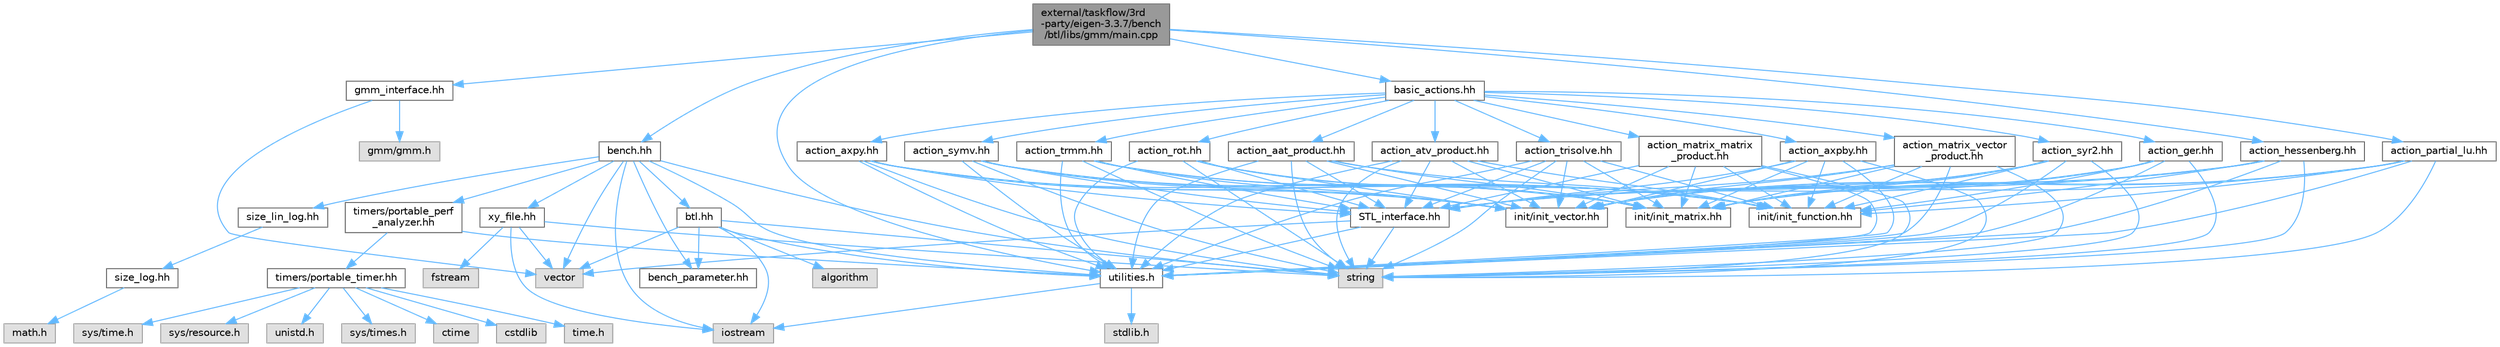 digraph "external/taskflow/3rd-party/eigen-3.3.7/bench/btl/libs/gmm/main.cpp"
{
 // LATEX_PDF_SIZE
  bgcolor="transparent";
  edge [fontname=Helvetica,fontsize=10,labelfontname=Helvetica,labelfontsize=10];
  node [fontname=Helvetica,fontsize=10,shape=box,height=0.2,width=0.4];
  Node1 [id="Node000001",label="external/taskflow/3rd\l-party/eigen-3.3.7/bench\l/btl/libs/gmm/main.cpp",height=0.2,width=0.4,color="gray40", fillcolor="grey60", style="filled", fontcolor="black",tooltip=" "];
  Node1 -> Node2 [id="edge1_Node000001_Node000002",color="steelblue1",style="solid",tooltip=" "];
  Node2 [id="Node000002",label="utilities.h",height=0.2,width=0.4,color="grey40", fillcolor="white", style="filled",URL="$utilities_8h.html",tooltip=" "];
  Node2 -> Node3 [id="edge2_Node000002_Node000003",color="steelblue1",style="solid",tooltip=" "];
  Node3 [id="Node000003",label="stdlib.h",height=0.2,width=0.4,color="grey60", fillcolor="#E0E0E0", style="filled",tooltip=" "];
  Node2 -> Node4 [id="edge3_Node000002_Node000004",color="steelblue1",style="solid",tooltip=" "];
  Node4 [id="Node000004",label="iostream",height=0.2,width=0.4,color="grey60", fillcolor="#E0E0E0", style="filled",tooltip=" "];
  Node1 -> Node5 [id="edge4_Node000001_Node000005",color="steelblue1",style="solid",tooltip=" "];
  Node5 [id="Node000005",label="gmm_interface.hh",height=0.2,width=0.4,color="grey40", fillcolor="white", style="filled",URL="$gmm__interface_8hh.html",tooltip=" "];
  Node5 -> Node6 [id="edge5_Node000005_Node000006",color="steelblue1",style="solid",tooltip=" "];
  Node6 [id="Node000006",label="gmm/gmm.h",height=0.2,width=0.4,color="grey60", fillcolor="#E0E0E0", style="filled",tooltip=" "];
  Node5 -> Node7 [id="edge6_Node000005_Node000007",color="steelblue1",style="solid",tooltip=" "];
  Node7 [id="Node000007",label="vector",height=0.2,width=0.4,color="grey60", fillcolor="#E0E0E0", style="filled",tooltip=" "];
  Node1 -> Node8 [id="edge7_Node000001_Node000008",color="steelblue1",style="solid",tooltip=" "];
  Node8 [id="Node000008",label="bench.hh",height=0.2,width=0.4,color="grey40", fillcolor="white", style="filled",URL="$bench_8hh.html",tooltip=" "];
  Node8 -> Node9 [id="edge8_Node000008_Node000009",color="steelblue1",style="solid",tooltip=" "];
  Node9 [id="Node000009",label="btl.hh",height=0.2,width=0.4,color="grey40", fillcolor="white", style="filled",URL="$btl_8hh.html",tooltip=" "];
  Node9 -> Node10 [id="edge9_Node000009_Node000010",color="steelblue1",style="solid",tooltip=" "];
  Node10 [id="Node000010",label="bench_parameter.hh",height=0.2,width=0.4,color="grey40", fillcolor="white", style="filled",URL="$bench__parameter_8hh.html",tooltip=" "];
  Node9 -> Node4 [id="edge10_Node000009_Node000004",color="steelblue1",style="solid",tooltip=" "];
  Node9 -> Node11 [id="edge11_Node000009_Node000011",color="steelblue1",style="solid",tooltip=" "];
  Node11 [id="Node000011",label="algorithm",height=0.2,width=0.4,color="grey60", fillcolor="#E0E0E0", style="filled",tooltip=" "];
  Node9 -> Node7 [id="edge12_Node000009_Node000007",color="steelblue1",style="solid",tooltip=" "];
  Node9 -> Node12 [id="edge13_Node000009_Node000012",color="steelblue1",style="solid",tooltip=" "];
  Node12 [id="Node000012",label="string",height=0.2,width=0.4,color="grey60", fillcolor="#E0E0E0", style="filled",tooltip=" "];
  Node9 -> Node2 [id="edge14_Node000009_Node000002",color="steelblue1",style="solid",tooltip=" "];
  Node8 -> Node10 [id="edge15_Node000008_Node000010",color="steelblue1",style="solid",tooltip=" "];
  Node8 -> Node4 [id="edge16_Node000008_Node000004",color="steelblue1",style="solid",tooltip=" "];
  Node8 -> Node2 [id="edge17_Node000008_Node000002",color="steelblue1",style="solid",tooltip=" "];
  Node8 -> Node13 [id="edge18_Node000008_Node000013",color="steelblue1",style="solid",tooltip=" "];
  Node13 [id="Node000013",label="size_lin_log.hh",height=0.2,width=0.4,color="grey40", fillcolor="white", style="filled",URL="$size__lin__log_8hh.html",tooltip=" "];
  Node13 -> Node14 [id="edge19_Node000013_Node000014",color="steelblue1",style="solid",tooltip=" "];
  Node14 [id="Node000014",label="size_log.hh",height=0.2,width=0.4,color="grey40", fillcolor="white", style="filled",URL="$size__log_8hh.html",tooltip=" "];
  Node14 -> Node15 [id="edge20_Node000014_Node000015",color="steelblue1",style="solid",tooltip=" "];
  Node15 [id="Node000015",label="math.h",height=0.2,width=0.4,color="grey60", fillcolor="#E0E0E0", style="filled",tooltip=" "];
  Node8 -> Node16 [id="edge21_Node000008_Node000016",color="steelblue1",style="solid",tooltip=" "];
  Node16 [id="Node000016",label="xy_file.hh",height=0.2,width=0.4,color="grey40", fillcolor="white", style="filled",URL="$xy__file_8hh.html",tooltip=" "];
  Node16 -> Node17 [id="edge22_Node000016_Node000017",color="steelblue1",style="solid",tooltip=" "];
  Node17 [id="Node000017",label="fstream",height=0.2,width=0.4,color="grey60", fillcolor="#E0E0E0", style="filled",tooltip=" "];
  Node16 -> Node4 [id="edge23_Node000016_Node000004",color="steelblue1",style="solid",tooltip=" "];
  Node16 -> Node12 [id="edge24_Node000016_Node000012",color="steelblue1",style="solid",tooltip=" "];
  Node16 -> Node7 [id="edge25_Node000016_Node000007",color="steelblue1",style="solid",tooltip=" "];
  Node8 -> Node7 [id="edge26_Node000008_Node000007",color="steelblue1",style="solid",tooltip=" "];
  Node8 -> Node12 [id="edge27_Node000008_Node000012",color="steelblue1",style="solid",tooltip=" "];
  Node8 -> Node18 [id="edge28_Node000008_Node000018",color="steelblue1",style="solid",tooltip=" "];
  Node18 [id="Node000018",label="timers/portable_perf\l_analyzer.hh",height=0.2,width=0.4,color="grey40", fillcolor="white", style="filled",URL="$portable__perf__analyzer_8hh.html",tooltip=" "];
  Node18 -> Node2 [id="edge29_Node000018_Node000002",color="steelblue1",style="solid",tooltip=" "];
  Node18 -> Node19 [id="edge30_Node000018_Node000019",color="steelblue1",style="solid",tooltip=" "];
  Node19 [id="Node000019",label="timers/portable_timer.hh",height=0.2,width=0.4,color="grey40", fillcolor="white", style="filled",URL="$portable__timer_8hh.html",tooltip=" "];
  Node19 -> Node20 [id="edge31_Node000019_Node000020",color="steelblue1",style="solid",tooltip=" "];
  Node20 [id="Node000020",label="ctime",height=0.2,width=0.4,color="grey60", fillcolor="#E0E0E0", style="filled",tooltip=" "];
  Node19 -> Node21 [id="edge32_Node000019_Node000021",color="steelblue1",style="solid",tooltip=" "];
  Node21 [id="Node000021",label="cstdlib",height=0.2,width=0.4,color="grey60", fillcolor="#E0E0E0", style="filled",tooltip=" "];
  Node19 -> Node22 [id="edge33_Node000019_Node000022",color="steelblue1",style="solid",tooltip=" "];
  Node22 [id="Node000022",label="time.h",height=0.2,width=0.4,color="grey60", fillcolor="#E0E0E0", style="filled",tooltip=" "];
  Node19 -> Node23 [id="edge34_Node000019_Node000023",color="steelblue1",style="solid",tooltip=" "];
  Node23 [id="Node000023",label="sys/time.h",height=0.2,width=0.4,color="grey60", fillcolor="#E0E0E0", style="filled",tooltip=" "];
  Node19 -> Node24 [id="edge35_Node000019_Node000024",color="steelblue1",style="solid",tooltip=" "];
  Node24 [id="Node000024",label="sys/resource.h",height=0.2,width=0.4,color="grey60", fillcolor="#E0E0E0", style="filled",tooltip=" "];
  Node19 -> Node25 [id="edge36_Node000019_Node000025",color="steelblue1",style="solid",tooltip=" "];
  Node25 [id="Node000025",label="unistd.h",height=0.2,width=0.4,color="grey60", fillcolor="#E0E0E0", style="filled",tooltip=" "];
  Node19 -> Node26 [id="edge37_Node000019_Node000026",color="steelblue1",style="solid",tooltip=" "];
  Node26 [id="Node000026",label="sys/times.h",height=0.2,width=0.4,color="grey60", fillcolor="#E0E0E0", style="filled",tooltip=" "];
  Node1 -> Node27 [id="edge38_Node000001_Node000027",color="steelblue1",style="solid",tooltip=" "];
  Node27 [id="Node000027",label="basic_actions.hh",height=0.2,width=0.4,color="grey40", fillcolor="white", style="filled",URL="$basic__actions_8hh.html",tooltip=" "];
  Node27 -> Node28 [id="edge39_Node000027_Node000028",color="steelblue1",style="solid",tooltip=" "];
  Node28 [id="Node000028",label="action_axpy.hh",height=0.2,width=0.4,color="grey40", fillcolor="white", style="filled",URL="$action__axpy_8hh.html",tooltip=" "];
  Node28 -> Node2 [id="edge40_Node000028_Node000002",color="steelblue1",style="solid",tooltip=" "];
  Node28 -> Node29 [id="edge41_Node000028_Node000029",color="steelblue1",style="solid",tooltip=" "];
  Node29 [id="Node000029",label="STL_interface.hh",height=0.2,width=0.4,color="grey40", fillcolor="white", style="filled",URL="$_s_t_l__interface_8hh.html",tooltip=" "];
  Node29 -> Node12 [id="edge42_Node000029_Node000012",color="steelblue1",style="solid",tooltip=" "];
  Node29 -> Node7 [id="edge43_Node000029_Node000007",color="steelblue1",style="solid",tooltip=" "];
  Node29 -> Node2 [id="edge44_Node000029_Node000002",color="steelblue1",style="solid",tooltip=" "];
  Node28 -> Node12 [id="edge45_Node000028_Node000012",color="steelblue1",style="solid",tooltip=" "];
  Node28 -> Node30 [id="edge46_Node000028_Node000030",color="steelblue1",style="solid",tooltip=" "];
  Node30 [id="Node000030",label="init/init_function.hh",height=0.2,width=0.4,color="grey40", fillcolor="white", style="filled",URL="$init__function_8hh.html",tooltip=" "];
  Node28 -> Node31 [id="edge47_Node000028_Node000031",color="steelblue1",style="solid",tooltip=" "];
  Node31 [id="Node000031",label="init/init_vector.hh",height=0.2,width=0.4,color="grey40", fillcolor="white", style="filled",URL="$init__vector_8hh.html",tooltip=" "];
  Node28 -> Node32 [id="edge48_Node000028_Node000032",color="steelblue1",style="solid",tooltip=" "];
  Node32 [id="Node000032",label="init/init_matrix.hh",height=0.2,width=0.4,color="grey40", fillcolor="white", style="filled",URL="$init__matrix_8hh.html",tooltip=" "];
  Node27 -> Node33 [id="edge49_Node000027_Node000033",color="steelblue1",style="solid",tooltip=" "];
  Node33 [id="Node000033",label="action_axpby.hh",height=0.2,width=0.4,color="grey40", fillcolor="white", style="filled",URL="$action__axpby_8hh.html",tooltip=" "];
  Node33 -> Node2 [id="edge50_Node000033_Node000002",color="steelblue1",style="solid",tooltip=" "];
  Node33 -> Node29 [id="edge51_Node000033_Node000029",color="steelblue1",style="solid",tooltip=" "];
  Node33 -> Node12 [id="edge52_Node000033_Node000012",color="steelblue1",style="solid",tooltip=" "];
  Node33 -> Node30 [id="edge53_Node000033_Node000030",color="steelblue1",style="solid",tooltip=" "];
  Node33 -> Node31 [id="edge54_Node000033_Node000031",color="steelblue1",style="solid",tooltip=" "];
  Node33 -> Node32 [id="edge55_Node000033_Node000032",color="steelblue1",style="solid",tooltip=" "];
  Node27 -> Node34 [id="edge56_Node000027_Node000034",color="steelblue1",style="solid",tooltip=" "];
  Node34 [id="Node000034",label="action_matrix_vector\l_product.hh",height=0.2,width=0.4,color="grey40", fillcolor="white", style="filled",URL="$action__matrix__vector__product_8hh.html",tooltip=" "];
  Node34 -> Node2 [id="edge57_Node000034_Node000002",color="steelblue1",style="solid",tooltip=" "];
  Node34 -> Node29 [id="edge58_Node000034_Node000029",color="steelblue1",style="solid",tooltip=" "];
  Node34 -> Node12 [id="edge59_Node000034_Node000012",color="steelblue1",style="solid",tooltip=" "];
  Node34 -> Node30 [id="edge60_Node000034_Node000030",color="steelblue1",style="solid",tooltip=" "];
  Node34 -> Node31 [id="edge61_Node000034_Node000031",color="steelblue1",style="solid",tooltip=" "];
  Node34 -> Node32 [id="edge62_Node000034_Node000032",color="steelblue1",style="solid",tooltip=" "];
  Node27 -> Node35 [id="edge63_Node000027_Node000035",color="steelblue1",style="solid",tooltip=" "];
  Node35 [id="Node000035",label="action_atv_product.hh",height=0.2,width=0.4,color="grey40", fillcolor="white", style="filled",URL="$action__atv__product_8hh.html",tooltip=" "];
  Node35 -> Node2 [id="edge64_Node000035_Node000002",color="steelblue1",style="solid",tooltip=" "];
  Node35 -> Node29 [id="edge65_Node000035_Node000029",color="steelblue1",style="solid",tooltip=" "];
  Node35 -> Node12 [id="edge66_Node000035_Node000012",color="steelblue1",style="solid",tooltip=" "];
  Node35 -> Node30 [id="edge67_Node000035_Node000030",color="steelblue1",style="solid",tooltip=" "];
  Node35 -> Node31 [id="edge68_Node000035_Node000031",color="steelblue1",style="solid",tooltip=" "];
  Node35 -> Node32 [id="edge69_Node000035_Node000032",color="steelblue1",style="solid",tooltip=" "];
  Node27 -> Node36 [id="edge70_Node000027_Node000036",color="steelblue1",style="solid",tooltip=" "];
  Node36 [id="Node000036",label="action_matrix_matrix\l_product.hh",height=0.2,width=0.4,color="grey40", fillcolor="white", style="filled",URL="$action__matrix__matrix__product_8hh.html",tooltip=" "];
  Node36 -> Node2 [id="edge71_Node000036_Node000002",color="steelblue1",style="solid",tooltip=" "];
  Node36 -> Node29 [id="edge72_Node000036_Node000029",color="steelblue1",style="solid",tooltip=" "];
  Node36 -> Node12 [id="edge73_Node000036_Node000012",color="steelblue1",style="solid",tooltip=" "];
  Node36 -> Node30 [id="edge74_Node000036_Node000030",color="steelblue1",style="solid",tooltip=" "];
  Node36 -> Node31 [id="edge75_Node000036_Node000031",color="steelblue1",style="solid",tooltip=" "];
  Node36 -> Node32 [id="edge76_Node000036_Node000032",color="steelblue1",style="solid",tooltip=" "];
  Node27 -> Node37 [id="edge77_Node000027_Node000037",color="steelblue1",style="solid",tooltip=" "];
  Node37 [id="Node000037",label="action_aat_product.hh",height=0.2,width=0.4,color="grey40", fillcolor="white", style="filled",URL="$action__aat__product_8hh.html",tooltip=" "];
  Node37 -> Node2 [id="edge78_Node000037_Node000002",color="steelblue1",style="solid",tooltip=" "];
  Node37 -> Node29 [id="edge79_Node000037_Node000029",color="steelblue1",style="solid",tooltip=" "];
  Node37 -> Node12 [id="edge80_Node000037_Node000012",color="steelblue1",style="solid",tooltip=" "];
  Node37 -> Node30 [id="edge81_Node000037_Node000030",color="steelblue1",style="solid",tooltip=" "];
  Node37 -> Node31 [id="edge82_Node000037_Node000031",color="steelblue1",style="solid",tooltip=" "];
  Node37 -> Node32 [id="edge83_Node000037_Node000032",color="steelblue1",style="solid",tooltip=" "];
  Node27 -> Node38 [id="edge84_Node000027_Node000038",color="steelblue1",style="solid",tooltip=" "];
  Node38 [id="Node000038",label="action_trisolve.hh",height=0.2,width=0.4,color="grey40", fillcolor="white", style="filled",URL="$action__trisolve_8hh.html",tooltip=" "];
  Node38 -> Node2 [id="edge85_Node000038_Node000002",color="steelblue1",style="solid",tooltip=" "];
  Node38 -> Node29 [id="edge86_Node000038_Node000029",color="steelblue1",style="solid",tooltip=" "];
  Node38 -> Node12 [id="edge87_Node000038_Node000012",color="steelblue1",style="solid",tooltip=" "];
  Node38 -> Node30 [id="edge88_Node000038_Node000030",color="steelblue1",style="solid",tooltip=" "];
  Node38 -> Node31 [id="edge89_Node000038_Node000031",color="steelblue1",style="solid",tooltip=" "];
  Node38 -> Node32 [id="edge90_Node000038_Node000032",color="steelblue1",style="solid",tooltip=" "];
  Node27 -> Node39 [id="edge91_Node000027_Node000039",color="steelblue1",style="solid",tooltip=" "];
  Node39 [id="Node000039",label="action_trmm.hh",height=0.2,width=0.4,color="grey40", fillcolor="white", style="filled",URL="$action__trmm_8hh.html",tooltip=" "];
  Node39 -> Node2 [id="edge92_Node000039_Node000002",color="steelblue1",style="solid",tooltip=" "];
  Node39 -> Node29 [id="edge93_Node000039_Node000029",color="steelblue1",style="solid",tooltip=" "];
  Node39 -> Node12 [id="edge94_Node000039_Node000012",color="steelblue1",style="solid",tooltip=" "];
  Node39 -> Node30 [id="edge95_Node000039_Node000030",color="steelblue1",style="solid",tooltip=" "];
  Node39 -> Node31 [id="edge96_Node000039_Node000031",color="steelblue1",style="solid",tooltip=" "];
  Node39 -> Node32 [id="edge97_Node000039_Node000032",color="steelblue1",style="solid",tooltip=" "];
  Node27 -> Node40 [id="edge98_Node000027_Node000040",color="steelblue1",style="solid",tooltip=" "];
  Node40 [id="Node000040",label="action_symv.hh",height=0.2,width=0.4,color="grey40", fillcolor="white", style="filled",URL="$action__symv_8hh.html",tooltip=" "];
  Node40 -> Node2 [id="edge99_Node000040_Node000002",color="steelblue1",style="solid",tooltip=" "];
  Node40 -> Node29 [id="edge100_Node000040_Node000029",color="steelblue1",style="solid",tooltip=" "];
  Node40 -> Node12 [id="edge101_Node000040_Node000012",color="steelblue1",style="solid",tooltip=" "];
  Node40 -> Node30 [id="edge102_Node000040_Node000030",color="steelblue1",style="solid",tooltip=" "];
  Node40 -> Node31 [id="edge103_Node000040_Node000031",color="steelblue1",style="solid",tooltip=" "];
  Node40 -> Node32 [id="edge104_Node000040_Node000032",color="steelblue1",style="solid",tooltip=" "];
  Node27 -> Node41 [id="edge105_Node000027_Node000041",color="steelblue1",style="solid",tooltip=" "];
  Node41 [id="Node000041",label="action_syr2.hh",height=0.2,width=0.4,color="grey40", fillcolor="white", style="filled",URL="$action__syr2_8hh.html",tooltip=" "];
  Node41 -> Node2 [id="edge106_Node000041_Node000002",color="steelblue1",style="solid",tooltip=" "];
  Node41 -> Node29 [id="edge107_Node000041_Node000029",color="steelblue1",style="solid",tooltip=" "];
  Node41 -> Node12 [id="edge108_Node000041_Node000012",color="steelblue1",style="solid",tooltip=" "];
  Node41 -> Node30 [id="edge109_Node000041_Node000030",color="steelblue1",style="solid",tooltip=" "];
  Node41 -> Node31 [id="edge110_Node000041_Node000031",color="steelblue1",style="solid",tooltip=" "];
  Node41 -> Node32 [id="edge111_Node000041_Node000032",color="steelblue1",style="solid",tooltip=" "];
  Node27 -> Node42 [id="edge112_Node000027_Node000042",color="steelblue1",style="solid",tooltip=" "];
  Node42 [id="Node000042",label="action_ger.hh",height=0.2,width=0.4,color="grey40", fillcolor="white", style="filled",URL="$action__ger_8hh.html",tooltip=" "];
  Node42 -> Node2 [id="edge113_Node000042_Node000002",color="steelblue1",style="solid",tooltip=" "];
  Node42 -> Node29 [id="edge114_Node000042_Node000029",color="steelblue1",style="solid",tooltip=" "];
  Node42 -> Node12 [id="edge115_Node000042_Node000012",color="steelblue1",style="solid",tooltip=" "];
  Node42 -> Node30 [id="edge116_Node000042_Node000030",color="steelblue1",style="solid",tooltip=" "];
  Node42 -> Node31 [id="edge117_Node000042_Node000031",color="steelblue1",style="solid",tooltip=" "];
  Node42 -> Node32 [id="edge118_Node000042_Node000032",color="steelblue1",style="solid",tooltip=" "];
  Node27 -> Node43 [id="edge119_Node000027_Node000043",color="steelblue1",style="solid",tooltip=" "];
  Node43 [id="Node000043",label="action_rot.hh",height=0.2,width=0.4,color="grey40", fillcolor="white", style="filled",URL="$action__rot_8hh.html",tooltip=" "];
  Node43 -> Node2 [id="edge120_Node000043_Node000002",color="steelblue1",style="solid",tooltip=" "];
  Node43 -> Node29 [id="edge121_Node000043_Node000029",color="steelblue1",style="solid",tooltip=" "];
  Node43 -> Node12 [id="edge122_Node000043_Node000012",color="steelblue1",style="solid",tooltip=" "];
  Node43 -> Node30 [id="edge123_Node000043_Node000030",color="steelblue1",style="solid",tooltip=" "];
  Node43 -> Node31 [id="edge124_Node000043_Node000031",color="steelblue1",style="solid",tooltip=" "];
  Node43 -> Node32 [id="edge125_Node000043_Node000032",color="steelblue1",style="solid",tooltip=" "];
  Node1 -> Node44 [id="edge126_Node000001_Node000044",color="steelblue1",style="solid",tooltip=" "];
  Node44 [id="Node000044",label="action_hessenberg.hh",height=0.2,width=0.4,color="grey40", fillcolor="white", style="filled",URL="$action__hessenberg_8hh.html",tooltip=" "];
  Node44 -> Node2 [id="edge127_Node000044_Node000002",color="steelblue1",style="solid",tooltip=" "];
  Node44 -> Node29 [id="edge128_Node000044_Node000029",color="steelblue1",style="solid",tooltip=" "];
  Node44 -> Node12 [id="edge129_Node000044_Node000012",color="steelblue1",style="solid",tooltip=" "];
  Node44 -> Node30 [id="edge130_Node000044_Node000030",color="steelblue1",style="solid",tooltip=" "];
  Node44 -> Node31 [id="edge131_Node000044_Node000031",color="steelblue1",style="solid",tooltip=" "];
  Node44 -> Node32 [id="edge132_Node000044_Node000032",color="steelblue1",style="solid",tooltip=" "];
  Node1 -> Node45 [id="edge133_Node000001_Node000045",color="steelblue1",style="solid",tooltip=" "];
  Node45 [id="Node000045",label="action_partial_lu.hh",height=0.2,width=0.4,color="grey40", fillcolor="white", style="filled",URL="$action__partial__lu_8hh.html",tooltip=" "];
  Node45 -> Node2 [id="edge134_Node000045_Node000002",color="steelblue1",style="solid",tooltip=" "];
  Node45 -> Node29 [id="edge135_Node000045_Node000029",color="steelblue1",style="solid",tooltip=" "];
  Node45 -> Node12 [id="edge136_Node000045_Node000012",color="steelblue1",style="solid",tooltip=" "];
  Node45 -> Node30 [id="edge137_Node000045_Node000030",color="steelblue1",style="solid",tooltip=" "];
  Node45 -> Node31 [id="edge138_Node000045_Node000031",color="steelblue1",style="solid",tooltip=" "];
  Node45 -> Node32 [id="edge139_Node000045_Node000032",color="steelblue1",style="solid",tooltip=" "];
}
